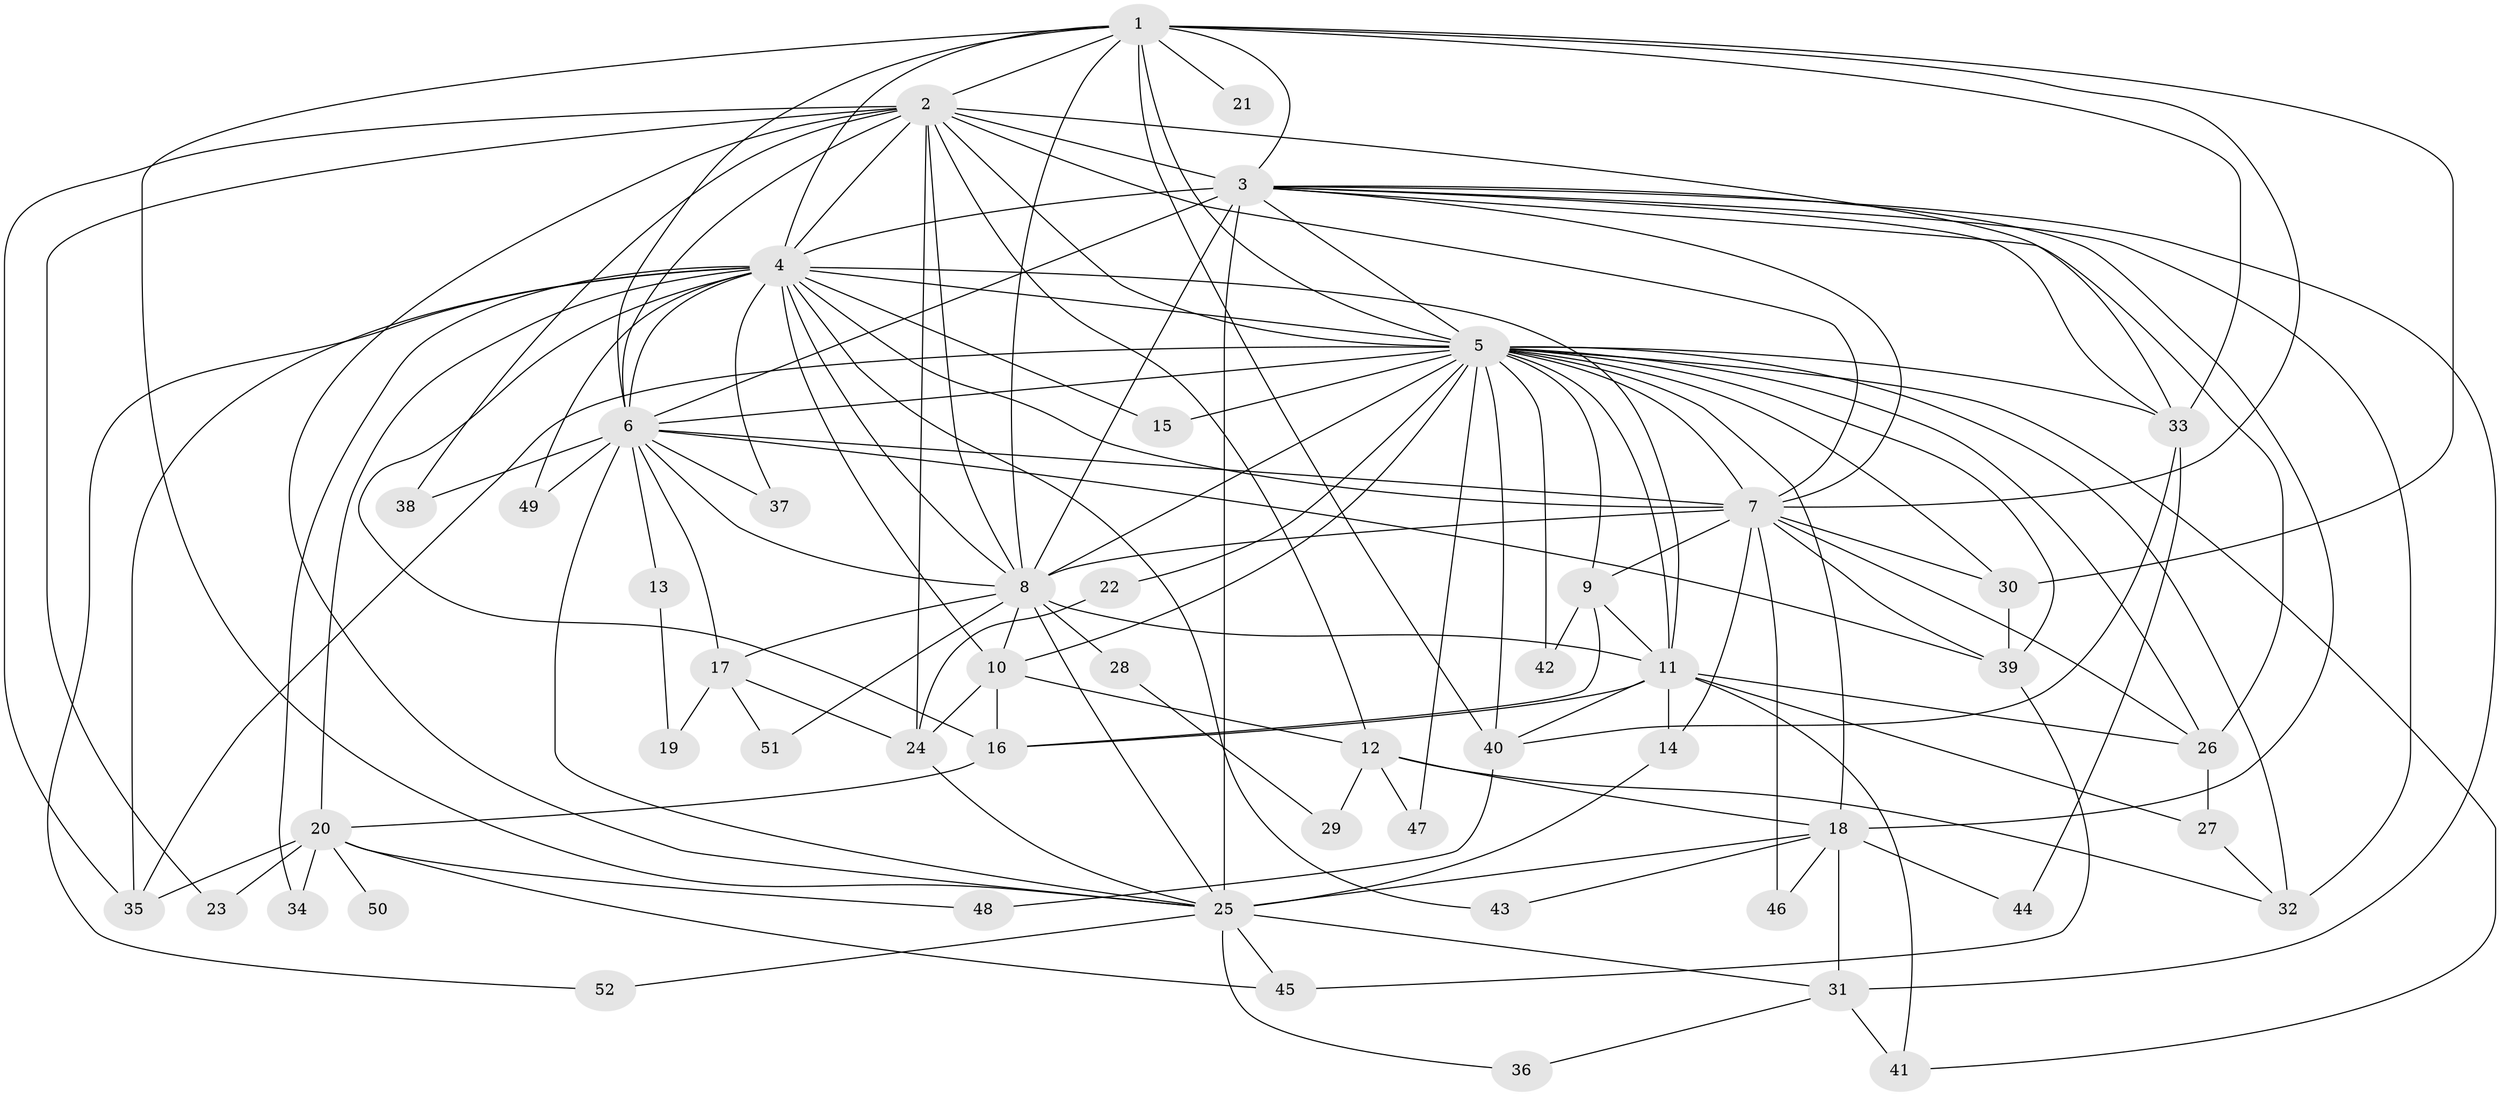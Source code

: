 // original degree distribution, {17: 0.04854368932038835, 18: 0.019417475728155338, 26: 0.019417475728155338, 20: 0.009708737864077669, 3: 0.21359223300970873, 2: 0.5048543689320388, 5: 0.05825242718446602, 7: 0.019417475728155338, 6: 0.009708737864077669, 8: 0.009708737864077669, 9: 0.009708737864077669, 4: 0.07766990291262135}
// Generated by graph-tools (version 1.1) at 2025/34/03/09/25 02:34:48]
// undirected, 52 vertices, 141 edges
graph export_dot {
graph [start="1"]
  node [color=gray90,style=filled];
  1;
  2;
  3;
  4;
  5;
  6;
  7;
  8;
  9;
  10;
  11;
  12;
  13;
  14;
  15;
  16;
  17;
  18;
  19;
  20;
  21;
  22;
  23;
  24;
  25;
  26;
  27;
  28;
  29;
  30;
  31;
  32;
  33;
  34;
  35;
  36;
  37;
  38;
  39;
  40;
  41;
  42;
  43;
  44;
  45;
  46;
  47;
  48;
  49;
  50;
  51;
  52;
  1 -- 2 [weight=1.0];
  1 -- 3 [weight=1.0];
  1 -- 4 [weight=3.0];
  1 -- 5 [weight=2.0];
  1 -- 6 [weight=1.0];
  1 -- 7 [weight=2.0];
  1 -- 8 [weight=1.0];
  1 -- 21 [weight=1.0];
  1 -- 25 [weight=1.0];
  1 -- 30 [weight=1.0];
  1 -- 33 [weight=1.0];
  1 -- 40 [weight=1.0];
  2 -- 3 [weight=1.0];
  2 -- 4 [weight=2.0];
  2 -- 5 [weight=3.0];
  2 -- 6 [weight=1.0];
  2 -- 7 [weight=1.0];
  2 -- 8 [weight=1.0];
  2 -- 12 [weight=1.0];
  2 -- 23 [weight=1.0];
  2 -- 24 [weight=1.0];
  2 -- 25 [weight=1.0];
  2 -- 33 [weight=1.0];
  2 -- 35 [weight=1.0];
  2 -- 38 [weight=1.0];
  3 -- 4 [weight=2.0];
  3 -- 5 [weight=3.0];
  3 -- 6 [weight=1.0];
  3 -- 7 [weight=1.0];
  3 -- 8 [weight=1.0];
  3 -- 18 [weight=1.0];
  3 -- 25 [weight=11.0];
  3 -- 26 [weight=2.0];
  3 -- 31 [weight=1.0];
  3 -- 32 [weight=1.0];
  3 -- 33 [weight=1.0];
  4 -- 5 [weight=4.0];
  4 -- 6 [weight=3.0];
  4 -- 7 [weight=2.0];
  4 -- 8 [weight=2.0];
  4 -- 10 [weight=1.0];
  4 -- 11 [weight=1.0];
  4 -- 15 [weight=2.0];
  4 -- 16 [weight=1.0];
  4 -- 20 [weight=1.0];
  4 -- 34 [weight=1.0];
  4 -- 35 [weight=1.0];
  4 -- 37 [weight=1.0];
  4 -- 43 [weight=1.0];
  4 -- 49 [weight=1.0];
  4 -- 52 [weight=1.0];
  5 -- 6 [weight=2.0];
  5 -- 7 [weight=2.0];
  5 -- 8 [weight=2.0];
  5 -- 9 [weight=2.0];
  5 -- 10 [weight=1.0];
  5 -- 11 [weight=6.0];
  5 -- 15 [weight=1.0];
  5 -- 18 [weight=2.0];
  5 -- 22 [weight=1.0];
  5 -- 26 [weight=1.0];
  5 -- 30 [weight=1.0];
  5 -- 32 [weight=1.0];
  5 -- 33 [weight=1.0];
  5 -- 35 [weight=1.0];
  5 -- 39 [weight=1.0];
  5 -- 40 [weight=1.0];
  5 -- 41 [weight=1.0];
  5 -- 42 [weight=1.0];
  5 -- 47 [weight=1.0];
  6 -- 7 [weight=1.0];
  6 -- 8 [weight=1.0];
  6 -- 13 [weight=1.0];
  6 -- 17 [weight=1.0];
  6 -- 25 [weight=1.0];
  6 -- 37 [weight=1.0];
  6 -- 38 [weight=1.0];
  6 -- 39 [weight=1.0];
  6 -- 49 [weight=1.0];
  7 -- 8 [weight=2.0];
  7 -- 9 [weight=1.0];
  7 -- 14 [weight=1.0];
  7 -- 26 [weight=1.0];
  7 -- 30 [weight=1.0];
  7 -- 39 [weight=1.0];
  7 -- 46 [weight=1.0];
  8 -- 10 [weight=1.0];
  8 -- 11 [weight=1.0];
  8 -- 17 [weight=1.0];
  8 -- 25 [weight=1.0];
  8 -- 28 [weight=1.0];
  8 -- 51 [weight=1.0];
  9 -- 11 [weight=1.0];
  9 -- 16 [weight=1.0];
  9 -- 42 [weight=1.0];
  10 -- 12 [weight=1.0];
  10 -- 16 [weight=1.0];
  10 -- 24 [weight=1.0];
  11 -- 14 [weight=1.0];
  11 -- 16 [weight=1.0];
  11 -- 26 [weight=1.0];
  11 -- 27 [weight=1.0];
  11 -- 40 [weight=1.0];
  11 -- 41 [weight=1.0];
  12 -- 18 [weight=1.0];
  12 -- 29 [weight=1.0];
  12 -- 32 [weight=1.0];
  12 -- 47 [weight=1.0];
  13 -- 19 [weight=1.0];
  14 -- 25 [weight=1.0];
  16 -- 20 [weight=1.0];
  17 -- 19 [weight=1.0];
  17 -- 24 [weight=1.0];
  17 -- 51 [weight=1.0];
  18 -- 25 [weight=1.0];
  18 -- 31 [weight=2.0];
  18 -- 43 [weight=1.0];
  18 -- 44 [weight=1.0];
  18 -- 46 [weight=1.0];
  20 -- 23 [weight=1.0];
  20 -- 34 [weight=1.0];
  20 -- 35 [weight=1.0];
  20 -- 45 [weight=1.0];
  20 -- 48 [weight=1.0];
  20 -- 50 [weight=1.0];
  22 -- 24 [weight=1.0];
  24 -- 25 [weight=1.0];
  25 -- 31 [weight=1.0];
  25 -- 36 [weight=1.0];
  25 -- 45 [weight=1.0];
  25 -- 52 [weight=1.0];
  26 -- 27 [weight=1.0];
  27 -- 32 [weight=1.0];
  28 -- 29 [weight=1.0];
  30 -- 39 [weight=1.0];
  31 -- 36 [weight=1.0];
  31 -- 41 [weight=1.0];
  33 -- 40 [weight=1.0];
  33 -- 44 [weight=1.0];
  39 -- 45 [weight=1.0];
  40 -- 48 [weight=1.0];
}
